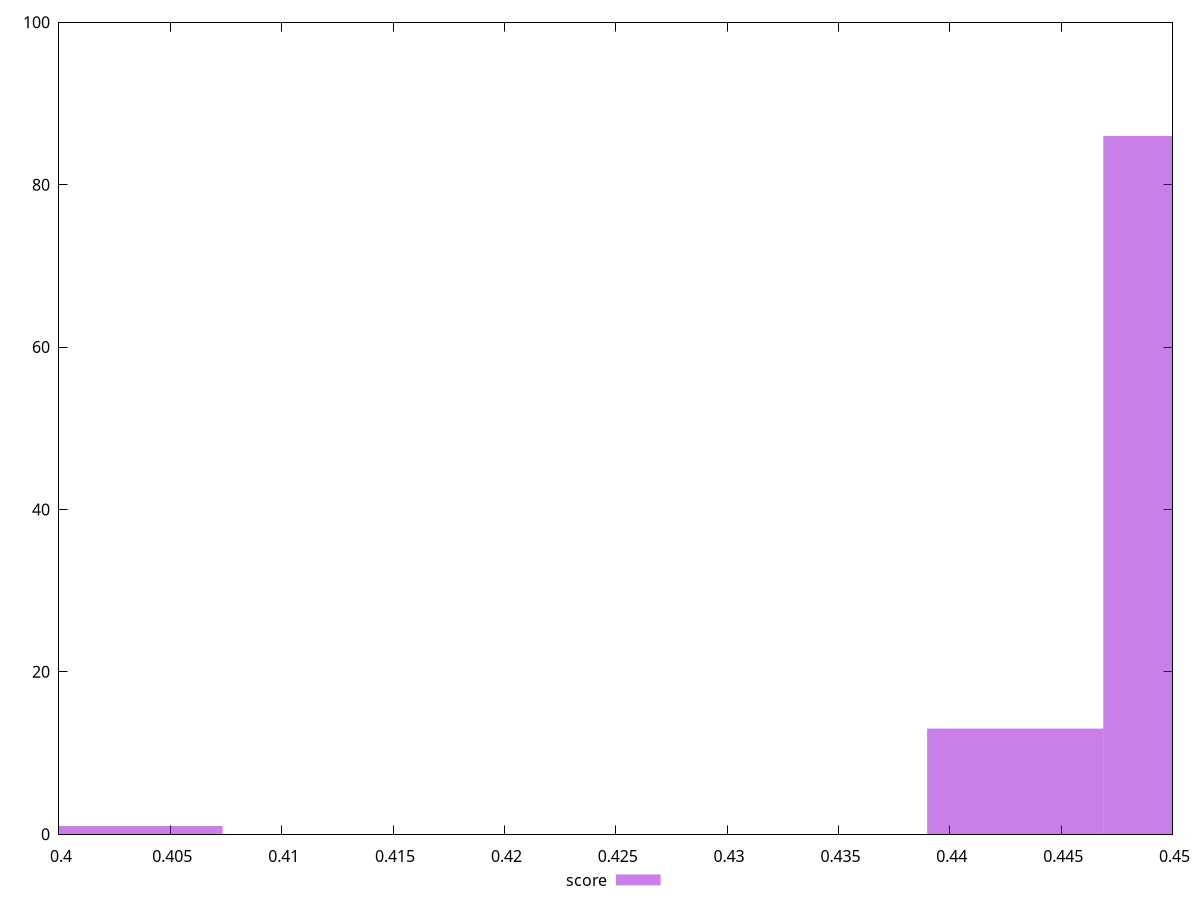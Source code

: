 reset

$score <<EOF
0.4033890197705879 1
0.4429369628853514 13
0.4508465515083041 86
EOF

set key outside below
set boxwidth 0.007909588622952704
set xrange [0.4:0.45]
set yrange [0:100]
set trange [0:100]
set style fill transparent solid 0.5 noborder
set terminal svg size 640, 490 enhanced background rgb 'white'
set output "report_00026_2021-02-22T21:38:55.199Z/render-blocking-resources/samples/pages+cached/score/histogram.svg"

plot $score title "score" with boxes

reset

